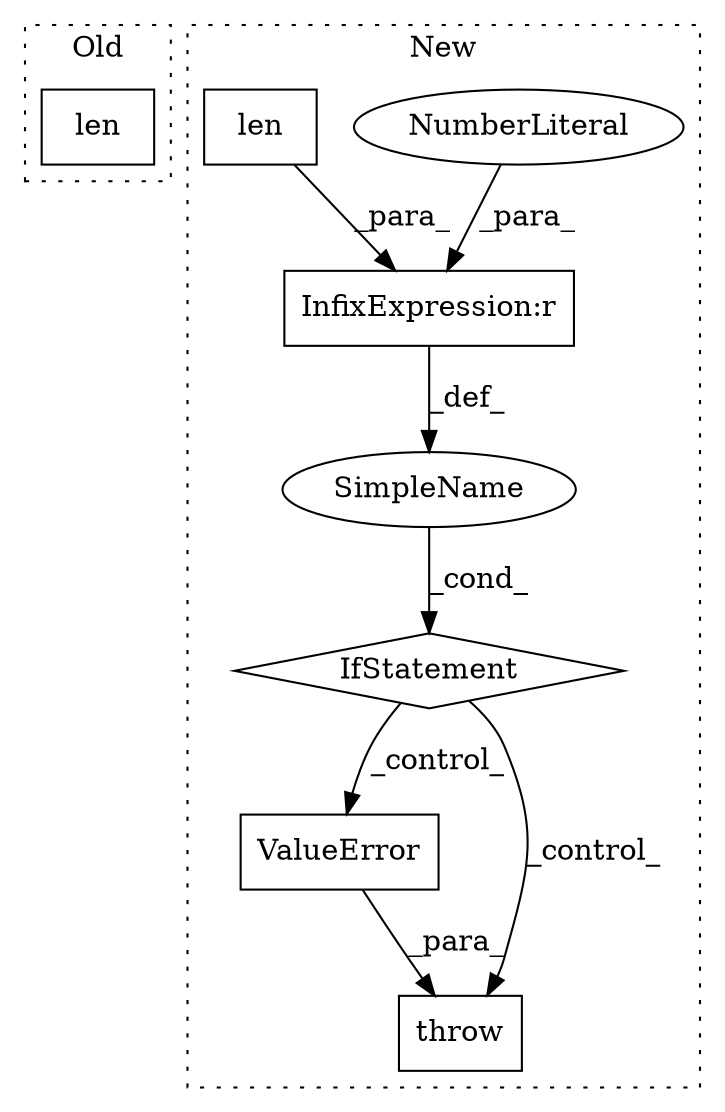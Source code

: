 digraph G {
subgraph cluster0 {
1 [label="len" a="32" s="558,571" l="4,1" shape="box"];
label = "Old";
style="dotted";
}
subgraph cluster1 {
2 [label="ValueError" a="32" s="370" l="12" shape="box"];
3 [label="throw" a="53" s="364" l="6" shape="box"];
4 [label="SimpleName" a="42" s="" l="" shape="ellipse"];
5 [label="IfStatement" a="25" s="306,354" l="4,2" shape="diamond"];
6 [label="InfixExpression:r" a="27" s="349" l="3" shape="box"];
7 [label="NumberLiteral" a="34" s="352" l="1" shape="ellipse"];
8 [label="len" a="32" s="335,348" l="4,1" shape="box"];
label = "New";
style="dotted";
}
2 -> 3 [label="_para_"];
4 -> 5 [label="_cond_"];
5 -> 3 [label="_control_"];
5 -> 2 [label="_control_"];
6 -> 4 [label="_def_"];
7 -> 6 [label="_para_"];
8 -> 6 [label="_para_"];
}